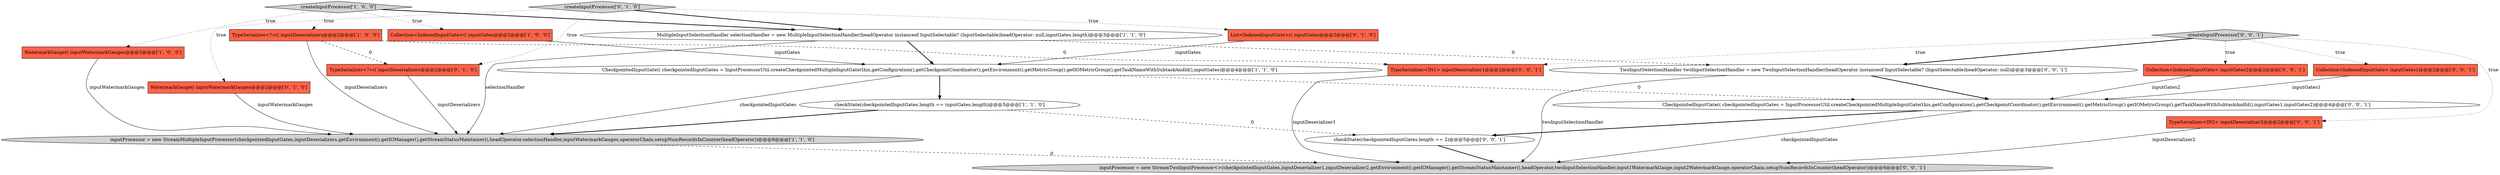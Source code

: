 digraph {
3 [style = filled, label = "CheckpointedInputGate(( checkpointedInputGates = InputProcessorUtil.createCheckpointedMultipleInputGate(this,getConfiguration(),getCheckpointCoordinator(),getEnvironment().getMetricGroup().getIOMetricGroup(),getTaskNameWithSubtaskAndId(),inputGates)@@@4@@@['1', '1', '0']", fillcolor = white, shape = ellipse image = "AAA0AAABBB1BBB"];
19 [style = filled, label = "TwoInputSelectionHandler twoInputSelectionHandler = new TwoInputSelectionHandler(headOperator instanceof InputSelectable? (InputSelectable)headOperator: null)@@@3@@@['0', '0', '1']", fillcolor = white, shape = ellipse image = "AAA0AAABBB3BBB"];
6 [style = filled, label = "MultipleInputSelectionHandler selectionHandler = new MultipleInputSelectionHandler(headOperator instanceof InputSelectable? (InputSelectable)headOperator: null,inputGates.length)@@@3@@@['1', '1', '0']", fillcolor = white, shape = ellipse image = "AAA0AAABBB1BBB"];
13 [style = filled, label = "Collection<IndexedInputGate> inputGates1@@@2@@@['0', '0', '1']", fillcolor = tomato, shape = box image = "AAA0AAABBB3BBB"];
4 [style = filled, label = "createInputProcessor['1', '0', '0']", fillcolor = lightgray, shape = diamond image = "AAA0AAABBB1BBB"];
1 [style = filled, label = "WatermarkGauge(( inputWatermarkGauges@@@2@@@['1', '0', '0']", fillcolor = tomato, shape = box image = "AAA0AAABBB1BBB"];
18 [style = filled, label = "TypeSerializer<IN1> inputDeserializer1@@@2@@@['0', '0', '1']", fillcolor = tomato, shape = box image = "AAA0AAABBB3BBB"];
9 [style = filled, label = "List<IndexedInputGate>(( inputGates@@@2@@@['0', '1', '0']", fillcolor = tomato, shape = box image = "AAA0AAABBB2BBB"];
0 [style = filled, label = "Collection<IndexedInputGate>(( inputGates@@@2@@@['1', '0', '0']", fillcolor = tomato, shape = box image = "AAA0AAABBB1BBB"];
20 [style = filled, label = "CheckpointedInputGate(( checkpointedInputGates = InputProcessorUtil.createCheckpointedMultipleInputGate(this,getConfiguration(),getCheckpointCoordinator(),getEnvironment().getMetricGroup().getIOMetricGroup(),getTaskNameWithSubtaskAndId(),inputGates1,inputGates2)@@@4@@@['0', '0', '1']", fillcolor = white, shape = ellipse image = "AAA0AAABBB3BBB"];
17 [style = filled, label = "createInputProcessor['0', '0', '1']", fillcolor = lightgray, shape = diamond image = "AAA0AAABBB3BBB"];
10 [style = filled, label = "TypeSerializer<?>(( inputDeserializers@@@2@@@['0', '1', '0']", fillcolor = tomato, shape = box image = "AAA1AAABBB2BBB"];
2 [style = filled, label = "inputProcessor = new StreamMultipleInputProcessor(checkpointedInputGates,inputDeserializers,getEnvironment().getIOManager(),getStreamStatusMaintainer(),headOperator,selectionHandler,inputWatermarkGauges,operatorChain,setupNumRecordsInCounter(headOperator))@@@6@@@['1', '1', '0']", fillcolor = lightgray, shape = ellipse image = "AAA0AAABBB1BBB"];
15 [style = filled, label = "TypeSerializer<IN2> inputDeserializer2@@@2@@@['0', '0', '1']", fillcolor = tomato, shape = box image = "AAA0AAABBB3BBB"];
14 [style = filled, label = "Collection<IndexedInputGate> inputGates2@@@2@@@['0', '0', '1']", fillcolor = tomato, shape = box image = "AAA0AAABBB3BBB"];
7 [style = filled, label = "checkState(checkpointedInputGates.length == inputGates.length)@@@5@@@['1', '1', '0']", fillcolor = white, shape = ellipse image = "AAA0AAABBB1BBB"];
8 [style = filled, label = "WatermarkGauge(( inputWatermarkGauges@@@2@@@['0', '1', '0']", fillcolor = tomato, shape = box image = "AAA0AAABBB2BBB"];
11 [style = filled, label = "createInputProcessor['0', '1', '0']", fillcolor = lightgray, shape = diamond image = "AAA0AAABBB2BBB"];
5 [style = filled, label = "TypeSerializer<?>(( inputDeserializers@@@2@@@['1', '0', '0']", fillcolor = tomato, shape = box image = "AAA1AAABBB1BBB"];
16 [style = filled, label = "checkState(checkpointedInputGates.length == 2)@@@5@@@['0', '0', '1']", fillcolor = white, shape = ellipse image = "AAA0AAABBB3BBB"];
12 [style = filled, label = "inputProcessor = new StreamTwoInputProcessor<>(checkpointedInputGates,inputDeserializer1,inputDeserializer2,getEnvironment().getIOManager(),getStreamStatusMaintainer(),headOperator,twoInputSelectionHandler,input1WatermarkGauge,input2WatermarkGauge,operatorChain,setupNumRecordsInCounter(headOperator))@@@6@@@['0', '0', '1']", fillcolor = lightgray, shape = ellipse image = "AAA0AAABBB3BBB"];
6->3 [style = bold, label=""];
4->5 [style = dotted, label="true"];
1->2 [style = solid, label="inputWatermarkGauges"];
17->18 [style = dotted, label="true"];
4->1 [style = dotted, label="true"];
4->6 [style = bold, label=""];
11->10 [style = dotted, label="true"];
7->16 [style = dashed, label="0"];
19->20 [style = bold, label=""];
11->6 [style = bold, label=""];
4->0 [style = dotted, label="true"];
5->2 [style = solid, label="inputDeserializers"];
17->14 [style = dotted, label="true"];
11->9 [style = dotted, label="true"];
5->18 [style = dashed, label="0"];
17->19 [style = bold, label=""];
6->2 [style = solid, label="selectionHandler"];
2->12 [style = dashed, label="0"];
17->15 [style = dotted, label="true"];
20->16 [style = bold, label=""];
5->10 [style = dashed, label="0"];
9->3 [style = solid, label="inputGates"];
3->7 [style = bold, label=""];
14->20 [style = solid, label="inputGates2"];
7->2 [style = bold, label=""];
3->20 [style = dashed, label="0"];
6->19 [style = dashed, label="0"];
0->3 [style = solid, label="inputGates"];
15->12 [style = solid, label="inputDeserializer2"];
10->2 [style = solid, label="inputDeserializers"];
18->12 [style = solid, label="inputDeserializer1"];
11->8 [style = dotted, label="true"];
13->20 [style = solid, label="inputGates1"];
17->13 [style = dotted, label="true"];
16->12 [style = bold, label=""];
3->2 [style = solid, label="checkpointedInputGates"];
20->12 [style = solid, label="checkpointedInputGates"];
19->12 [style = solid, label="twoInputSelectionHandler"];
8->2 [style = solid, label="inputWatermarkGauges"];
}
